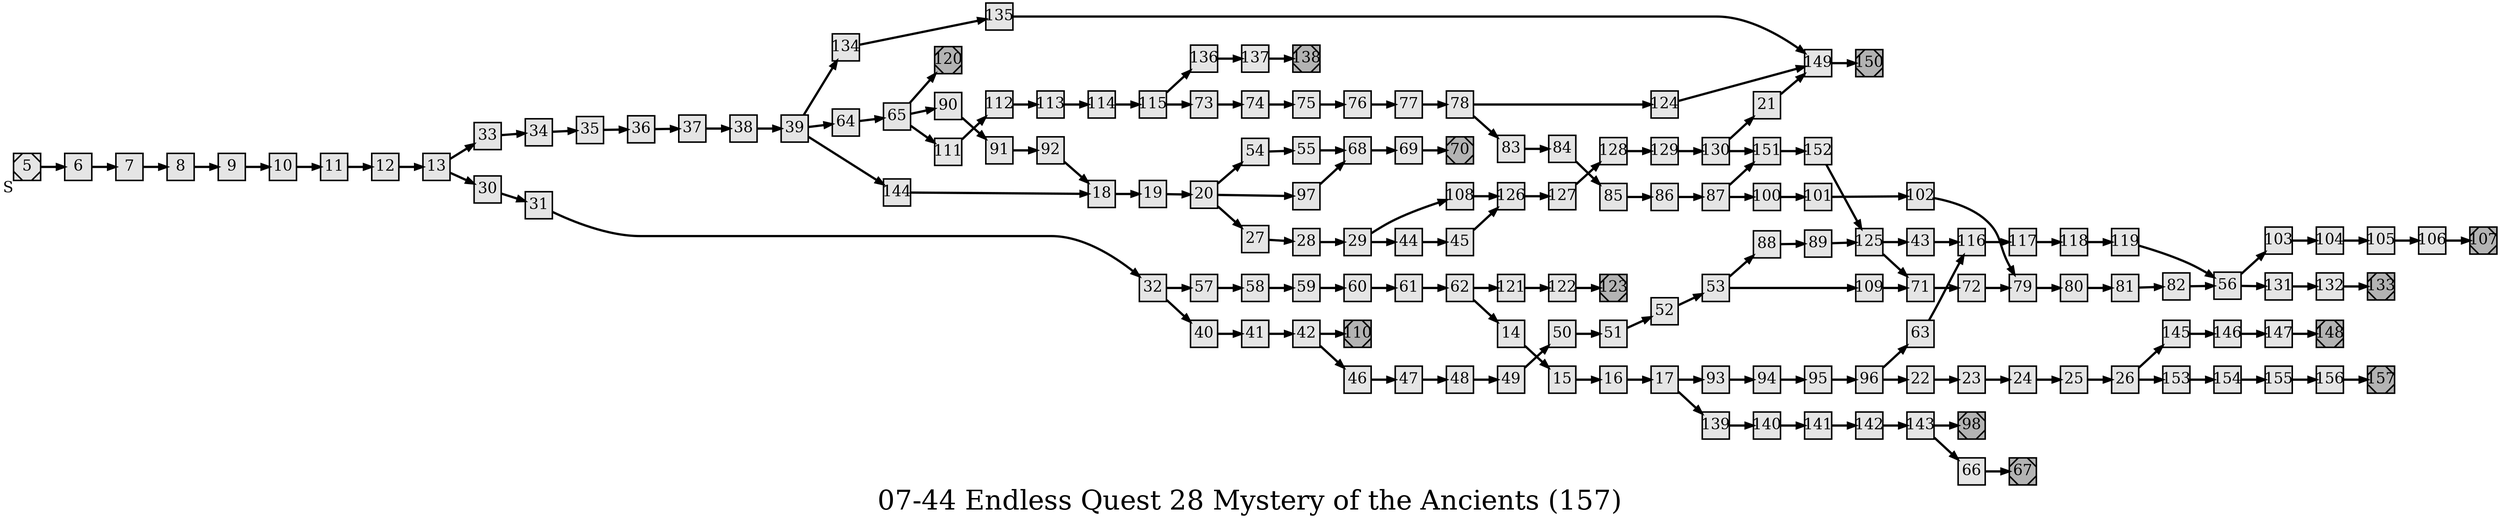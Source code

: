 digraph g{
  graph [ label="07-44 Endless Quest 28 Mystery of the Ancients (157)" rankdir=LR, ordering=out, fontsize=36, nodesep="0.35", ranksep="0.45"];
  node  [shape=rect, penwidth=2, fontsize=20, style=filled, fillcolor=grey90, margin="0,0", labelfloat=true, regular=true, fixedsize=true];
  edge  [labelfloat=true, penwidth=3, fontsize=12];
  // ---;
  // group  : Katz;
  // id     :;
  // gbid   :;
  // series :;
  // title  :;
  // author :;
  // credit:;
  // - name : Rachael Grainger;
  // role : encoder;
  // date : 2017-08-24;
  // - name : Jeremy Douglass;
  // role : editor;
  // date : 2017-10-19;
  // render:;
  // - name   : small;
  // styles : gvStyles-small.txt;
  // engine : dot;
  // comment: >;
  
  // ---;
  
  // From | To | Label;
  
  5	[ xlabel="S", shape=Msquare, fontsize=20 ];
  5 -> 6;
  6 -> 7;
  7 -> 8;
  8 -> 9;
  9 -> 10;
  10 -> 11;
  11 -> 12;
  12 -> 13;
  13 -> 33;
  13 -> 30;
  14 -> 15;
  15 -> 16;
  16 -> 17;
  17 -> 93;
  17 -> 139;
  18 -> 19;
  19 -> 20;
  20 -> 54;
  20 -> 97;
  20 -> 27;
  21 -> 149;
  22 -> 23;
  23 -> 24;
  24 -> 25;
  25 -> 26;
  26 -> 145;
  26 -> 153;
  27 -> 28;
  28 -> 29;
  29 -> 108;
  29 -> 44;
  30 -> 31;
  31 -> 32;
  32 -> 57;
  32 -> 40;
  33 -> 34;
  34 -> 35;
  35 -> 36;
  36 -> 37;
  37 -> 38;
  38 -> 39;
  39 -> 134;
  39 -> 64;
  39 -> 144;
  40 -> 41;
  41 -> 42;
  42 -> 110;
  42 -> 46;
  43 -> 116;
  44 -> 45;
  45 -> 126;
  46 -> 47;
  47 -> 48;
  48 -> 49;
  49 -> 50;
  50 -> 51;
  51 -> 52;
  52 -> 53;
  53 -> 88;
  53 -> 109;
  54 -> 55;
  55 -> 68;
  56 -> 103;
  56 -> 131;
  57 -> 58;
  58 -> 59;
  59 -> 60;
  60 -> 61;
  61 -> 62;
  62 -> 121;
  62 -> 14;
  63 -> 116;
  64 -> 65;
  65 -> 120;
  65 -> 90;
  65 -> 111;
  66 -> 67;
  67	[ xlabel="E", shape=Msquare, fontsize=20, fillcolor=grey70, xlabel="" ];
  68 -> 69;
  69 -> 70;
  70	[ xlabel="E", shape=Msquare, fontsize=20, fillcolor=grey70, xlabel="" ];
  71 -> 72;
  72 -> 79;
  73 -> 74;
  74 -> 75;
  75 -> 76;
  76 -> 77;
  77 -> 78;
  78 -> 124;
  78 -> 83;
  79 -> 80;
  80 -> 81;
  81 -> 82;
  82 -> 56;
  83 -> 84;
  84 -> 85;
  85 -> 86;
  86 -> 87;
  87 -> 151;
  87 -> 100;
  88 -> 89;
  89 -> 125;
  90 -> 91;
  91 -> 92;
  92 -> 18;
  93 -> 94;
  94 -> 95;
  95 -> 96;
  96 -> 63;
  96 -> 22;
  97 -> 68;
  98	[ xlabel="E", shape=Msquare, fontsize=20, fillcolor=grey70, xlabel="" ];
  100 -> 101;
  101 -> 102;
  102 -> 79;
  103 -> 104;
  104 -> 105;
  105 -> 106;
  106 -> 107;
  107	[ xlabel="E", shape=Msquare, fontsize=20, fillcolor=grey70, xlabel="" ];
  108 -> 126;
  109 -> 71;
  110	[ xlabel="E", shape=Msquare, fontsize=20, fillcolor=grey70, xlabel="" ];
  111 -> 112;
  112 -> 113;
  113 -> 114;
  114 -> 115;
  115 -> 136;
  115 -> 73;
  116 -> 117;
  117 -> 118;
  118 -> 119;
  119 -> 56;
  120	[ xlabel="E", shape=Msquare, fontsize=20, fillcolor=grey70, xlabel="" ];
  121 -> 122;
  122 -> 123;
  123	[ xlabel="E", shape=Msquare, fontsize=20, fillcolor=grey70, xlabel="" ];
  124 -> 149;
  125 -> 43;
  125 -> 71;
  126 -> 127;
  127 -> 128;
  128 -> 129;
  129 -> 130;
  130 -> 21;
  130 -> 151;
  131 -> 132;
  132 -> 133;
  133	[ xlabel="E", shape=Msquare, fontsize=20, fillcolor=grey70, xlabel="" ];
  134 -> 135;
  135 -> 149;
  136 -> 137;
  137 -> 138;
  138	[ xlabel="E", shape=Msquare, fontsize=20, fillcolor=grey70, xlabel="" ];
  139 -> 140;
  140 -> 141;
  141 -> 142;
  142 -> 143;
  143 -> 98;
  143 -> 66;
  144 -> 18;
  145 -> 146;
  146 -> 147;
  147 -> 148;
  148	[ xlabel="E", shape=Msquare, fontsize=20, fillcolor=grey70, xlabel="" ];
  149 -> 150;
  150	[ xlabel="E", shape=Msquare, fontsize=20, fillcolor=grey70, xlabel="" ];
  151 -> 152;
  152 -> 125;
  153 -> 154;
  154 -> 155;
  155 -> 156;
  156 -> 157;
  157	[ xlabel="E", shape=Msquare, fontsize=20, fillcolor=grey70, xlabel="" ];
}

